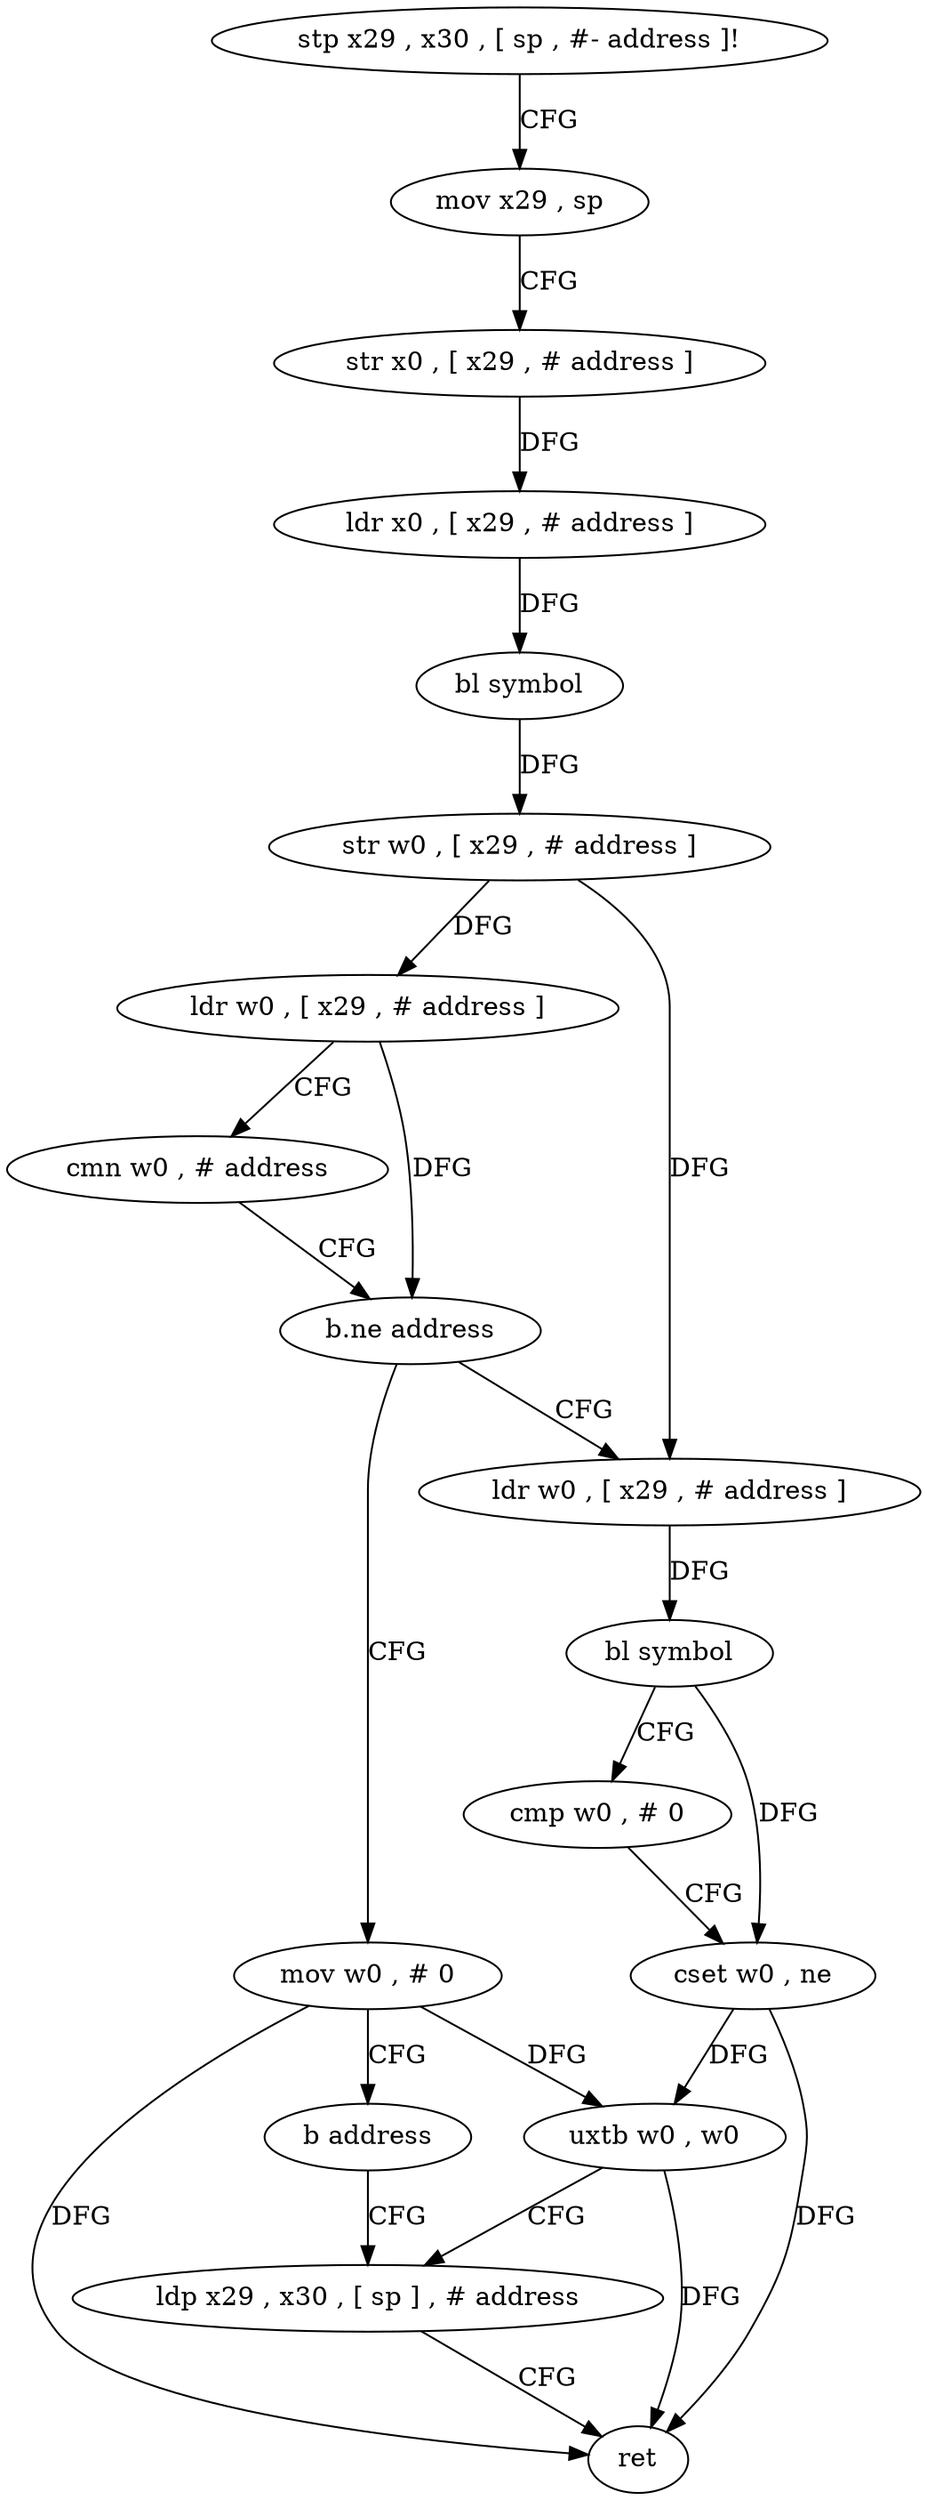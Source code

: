 digraph "func" {
"4279068" [label = "stp x29 , x30 , [ sp , #- address ]!" ]
"4279072" [label = "mov x29 , sp" ]
"4279076" [label = "str x0 , [ x29 , # address ]" ]
"4279080" [label = "ldr x0 , [ x29 , # address ]" ]
"4279084" [label = "bl symbol" ]
"4279088" [label = "str w0 , [ x29 , # address ]" ]
"4279092" [label = "ldr w0 , [ x29 , # address ]" ]
"4279096" [label = "cmn w0 , # address" ]
"4279100" [label = "b.ne address" ]
"4279112" [label = "ldr w0 , [ x29 , # address ]" ]
"4279104" [label = "mov w0 , # 0" ]
"4279116" [label = "bl symbol" ]
"4279120" [label = "cmp w0 , # 0" ]
"4279124" [label = "cset w0 , ne" ]
"4279128" [label = "uxtb w0 , w0" ]
"4279132" [label = "ldp x29 , x30 , [ sp ] , # address" ]
"4279108" [label = "b address" ]
"4279136" [label = "ret" ]
"4279068" -> "4279072" [ label = "CFG" ]
"4279072" -> "4279076" [ label = "CFG" ]
"4279076" -> "4279080" [ label = "DFG" ]
"4279080" -> "4279084" [ label = "DFG" ]
"4279084" -> "4279088" [ label = "DFG" ]
"4279088" -> "4279092" [ label = "DFG" ]
"4279088" -> "4279112" [ label = "DFG" ]
"4279092" -> "4279096" [ label = "CFG" ]
"4279092" -> "4279100" [ label = "DFG" ]
"4279096" -> "4279100" [ label = "CFG" ]
"4279100" -> "4279112" [ label = "CFG" ]
"4279100" -> "4279104" [ label = "CFG" ]
"4279112" -> "4279116" [ label = "DFG" ]
"4279104" -> "4279108" [ label = "CFG" ]
"4279104" -> "4279136" [ label = "DFG" ]
"4279104" -> "4279128" [ label = "DFG" ]
"4279116" -> "4279120" [ label = "CFG" ]
"4279116" -> "4279124" [ label = "DFG" ]
"4279120" -> "4279124" [ label = "CFG" ]
"4279124" -> "4279128" [ label = "DFG" ]
"4279124" -> "4279136" [ label = "DFG" ]
"4279128" -> "4279132" [ label = "CFG" ]
"4279128" -> "4279136" [ label = "DFG" ]
"4279132" -> "4279136" [ label = "CFG" ]
"4279108" -> "4279132" [ label = "CFG" ]
}
